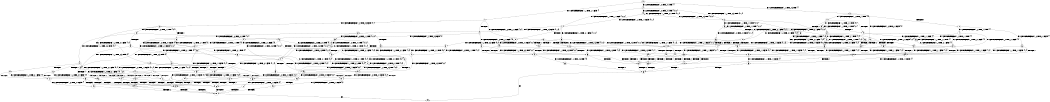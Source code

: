 digraph BCG {
size = "7, 10.5";
center = TRUE;
node [shape = circle];
0 [peripheries = 2];
0 -> 1 [label = "EX !1 !ATOMIC_EXCH_BRANCH (1, +1, TRUE, +1, 1, FALSE) !{}"];
0 -> 2 [label = "EX !2 !ATOMIC_EXCH_BRANCH (1, +0, TRUE, +0, 1, TRUE) !{}"];
0 -> 3 [label = "EX !0 !ATOMIC_EXCH_BRANCH (1, +1, TRUE, +0, 3, TRUE) !{}"];
1 -> 4 [label = "TERMINATE !1"];
1 -> 5 [label = "EX !2 !ATOMIC_EXCH_BRANCH (1, +0, TRUE, +0, 1, FALSE) !{0, 1}"];
1 -> 6 [label = "EX !0 !ATOMIC_EXCH_BRANCH (1, +1, TRUE, +0, 3, FALSE) !{0, 1}"];
2 -> 7 [label = "EX !1 !ATOMIC_EXCH_BRANCH (1, +1, TRUE, +1, 1, FALSE) !{0, 1, 2}"];
2 -> 8 [label = "EX !0 !ATOMIC_EXCH_BRANCH (1, +1, TRUE, +0, 3, TRUE) !{0, 1, 2}"];
2 -> 9 [label = "EX !2 !ATOMIC_EXCH_BRANCH (1, +0, TRUE, +0, 1, TRUE) !{0, 1, 2}"];
3 -> 10 [label = "TERMINATE !0"];
3 -> 11 [label = "EX !1 !ATOMIC_EXCH_BRANCH (1, +1, TRUE, +1, 1, TRUE) !{0}"];
3 -> 12 [label = "EX !2 !ATOMIC_EXCH_BRANCH (1, +0, TRUE, +0, 1, FALSE) !{0}"];
4 -> 13 [label = "EX !2 !ATOMIC_EXCH_BRANCH (1, +0, TRUE, +0, 1, FALSE) !{0}"];
4 -> 14 [label = "EX !0 !ATOMIC_EXCH_BRANCH (1, +1, TRUE, +0, 3, FALSE) !{0}"];
5 -> 15 [label = "TERMINATE !1"];
5 -> 16 [label = "TERMINATE !2"];
5 -> 17 [label = "EX !0 !ATOMIC_EXCH_BRANCH (1, +1, TRUE, +0, 3, TRUE) !{0, 1, 2}"];
6 -> 18 [label = "TERMINATE !1"];
6 -> 19 [label = "EX !2 !ATOMIC_EXCH_BRANCH (1, +0, TRUE, +0, 1, FALSE) !{0, 1}"];
6 -> 20 [label = "EX !0 !ATOMIC_EXCH_BRANCH (1, +0, TRUE, +1, 1, TRUE) !{0, 1}"];
7 -> 21 [label = "TERMINATE !1"];
7 -> 22 [label = "EX !0 !ATOMIC_EXCH_BRANCH (1, +1, TRUE, +0, 3, FALSE) !{0, 1, 2}"];
7 -> 23 [label = "EX !2 !ATOMIC_EXCH_BRANCH (1, +0, TRUE, +0, 1, FALSE) !{0, 1, 2}"];
8 -> 24 [label = "TERMINATE !0"];
8 -> 25 [label = "EX !1 !ATOMIC_EXCH_BRANCH (1, +1, TRUE, +1, 1, TRUE) !{0, 1, 2}"];
8 -> 26 [label = "EX !2 !ATOMIC_EXCH_BRANCH (1, +0, TRUE, +0, 1, FALSE) !{0, 1, 2}"];
9 -> 7 [label = "EX !1 !ATOMIC_EXCH_BRANCH (1, +1, TRUE, +1, 1, FALSE) !{0, 1, 2}"];
9 -> 8 [label = "EX !0 !ATOMIC_EXCH_BRANCH (1, +1, TRUE, +0, 3, TRUE) !{0, 1, 2}"];
9 -> 9 [label = "EX !2 !ATOMIC_EXCH_BRANCH (1, +0, TRUE, +0, 1, TRUE) !{0, 1, 2}"];
10 -> 27 [label = "EX !1 !ATOMIC_EXCH_BRANCH (1, +1, TRUE, +1, 1, TRUE) !{}"];
10 -> 28 [label = "EX !2 !ATOMIC_EXCH_BRANCH (1, +0, TRUE, +0, 1, FALSE) !{}"];
11 -> 29 [label = "TERMINATE !0"];
11 -> 30 [label = "EX !2 !ATOMIC_EXCH_BRANCH (1, +0, TRUE, +0, 1, FALSE) !{0, 1}"];
11 -> 31 [label = "EX !1 !ATOMIC_EXCH_BRANCH (1, +1, TRUE, +1, 1, TRUE) !{0, 1}"];
12 -> 32 [label = "TERMINATE !2"];
12 -> 33 [label = "TERMINATE !0"];
12 -> 17 [label = "EX !1 !ATOMIC_EXCH_BRANCH (1, +1, TRUE, +1, 1, FALSE) !{0, 1, 2}"];
13 -> 34 [label = "TERMINATE !2"];
13 -> 35 [label = "EX !0 !ATOMIC_EXCH_BRANCH (1, +1, TRUE, +0, 3, TRUE) !{0, 2}"];
14 -> 36 [label = "EX !2 !ATOMIC_EXCH_BRANCH (1, +0, TRUE, +0, 1, FALSE) !{0}"];
14 -> 37 [label = "EX !0 !ATOMIC_EXCH_BRANCH (1, +0, TRUE, +1, 1, TRUE) !{0}"];
15 -> 34 [label = "TERMINATE !2"];
15 -> 35 [label = "EX !0 !ATOMIC_EXCH_BRANCH (1, +1, TRUE, +0, 3, TRUE) !{0, 2}"];
16 -> 34 [label = "TERMINATE !1"];
16 -> 38 [label = "EX !0 !ATOMIC_EXCH_BRANCH (1, +1, TRUE, +0, 3, TRUE) !{0, 1}"];
17 -> 39 [label = "TERMINATE !1"];
17 -> 40 [label = "TERMINATE !2"];
17 -> 41 [label = "TERMINATE !0"];
18 -> 36 [label = "EX !2 !ATOMIC_EXCH_BRANCH (1, +0, TRUE, +0, 1, FALSE) !{0}"];
18 -> 37 [label = "EX !0 !ATOMIC_EXCH_BRANCH (1, +0, TRUE, +1, 1, TRUE) !{0}"];
19 -> 42 [label = "TERMINATE !1"];
19 -> 43 [label = "TERMINATE !2"];
19 -> 44 [label = "EX !0 !ATOMIC_EXCH_BRANCH (1, +0, TRUE, +1, 1, FALSE) !{0, 1, 2}"];
20 -> 45 [label = "TERMINATE !1"];
20 -> 46 [label = "EX !2 !ATOMIC_EXCH_BRANCH (1, +0, TRUE, +0, 1, TRUE) !{0, 1}"];
20 -> 47 [label = "EX !0 !ATOMIC_EXCH_BRANCH (1, +1, TRUE, +0, 3, TRUE) !{0, 1}"];
21 -> 48 [label = "EX !0 !ATOMIC_EXCH_BRANCH (1, +1, TRUE, +0, 3, FALSE) !{0, 2}"];
21 -> 49 [label = "EX !2 !ATOMIC_EXCH_BRANCH (1, +0, TRUE, +0, 1, FALSE) !{0, 2}"];
22 -> 50 [label = "TERMINATE !1"];
22 -> 51 [label = "EX !2 !ATOMIC_EXCH_BRANCH (1, +0, TRUE, +0, 1, FALSE) !{0, 1, 2}"];
22 -> 52 [label = "EX !0 !ATOMIC_EXCH_BRANCH (1, +0, TRUE, +1, 1, TRUE) !{0, 1, 2}"];
23 -> 15 [label = "TERMINATE !1"];
23 -> 16 [label = "TERMINATE !2"];
23 -> 17 [label = "EX !0 !ATOMIC_EXCH_BRANCH (1, +1, TRUE, +0, 3, TRUE) !{0, 1, 2}"];
24 -> 53 [label = "EX !1 !ATOMIC_EXCH_BRANCH (1, +1, TRUE, +1, 1, TRUE) !{1, 2}"];
24 -> 54 [label = "EX !2 !ATOMIC_EXCH_BRANCH (1, +0, TRUE, +0, 1, FALSE) !{1, 2}"];
25 -> 55 [label = "TERMINATE !0"];
25 -> 56 [label = "EX !2 !ATOMIC_EXCH_BRANCH (1, +0, TRUE, +0, 1, FALSE) !{0, 1, 2}"];
25 -> 25 [label = "EX !1 !ATOMIC_EXCH_BRANCH (1, +1, TRUE, +1, 1, TRUE) !{0, 1, 2}"];
26 -> 32 [label = "TERMINATE !2"];
26 -> 33 [label = "TERMINATE !0"];
26 -> 17 [label = "EX !1 !ATOMIC_EXCH_BRANCH (1, +1, TRUE, +1, 1, FALSE) !{0, 1, 2}"];
27 -> 57 [label = "EX !2 !ATOMIC_EXCH_BRANCH (1, +0, TRUE, +0, 1, FALSE) !{1}"];
27 -> 58 [label = "EX !1 !ATOMIC_EXCH_BRANCH (1, +1, TRUE, +1, 1, TRUE) !{1}"];
28 -> 59 [label = "TERMINATE !2"];
28 -> 60 [label = "EX !1 !ATOMIC_EXCH_BRANCH (1, +1, TRUE, +1, 1, FALSE) !{1, 2}"];
29 -> 57 [label = "EX !2 !ATOMIC_EXCH_BRANCH (1, +0, TRUE, +0, 1, FALSE) !{1}"];
29 -> 58 [label = "EX !1 !ATOMIC_EXCH_BRANCH (1, +1, TRUE, +1, 1, TRUE) !{1}"];
30 -> 61 [label = "TERMINATE !2"];
30 -> 62 [label = "TERMINATE !0"];
30 -> 17 [label = "EX !1 !ATOMIC_EXCH_BRANCH (1, +1, TRUE, +1, 1, FALSE) !{0, 1, 2}"];
31 -> 29 [label = "TERMINATE !0"];
31 -> 30 [label = "EX !2 !ATOMIC_EXCH_BRANCH (1, +0, TRUE, +0, 1, FALSE) !{0, 1}"];
31 -> 31 [label = "EX !1 !ATOMIC_EXCH_BRANCH (1, +1, TRUE, +1, 1, TRUE) !{0, 1}"];
32 -> 59 [label = "TERMINATE !0"];
32 -> 38 [label = "EX !1 !ATOMIC_EXCH_BRANCH (1, +1, TRUE, +1, 1, FALSE) !{0, 1}"];
33 -> 59 [label = "TERMINATE !2"];
33 -> 60 [label = "EX !1 !ATOMIC_EXCH_BRANCH (1, +1, TRUE, +1, 1, FALSE) !{1, 2}"];
34 -> 63 [label = "EX !0 !ATOMIC_EXCH_BRANCH (1, +1, TRUE, +0, 3, TRUE) !{0}"];
35 -> 64 [label = "TERMINATE !2"];
35 -> 65 [label = "TERMINATE !0"];
36 -> 66 [label = "TERMINATE !2"];
36 -> 67 [label = "EX !0 !ATOMIC_EXCH_BRANCH (1, +0, TRUE, +1, 1, FALSE) !{0, 2}"];
37 -> 68 [label = "EX !2 !ATOMIC_EXCH_BRANCH (1, +0, TRUE, +0, 1, TRUE) !{0}"];
37 -> 69 [label = "EX !0 !ATOMIC_EXCH_BRANCH (1, +1, TRUE, +0, 3, TRUE) !{0}"];
38 -> 64 [label = "TERMINATE !1"];
38 -> 70 [label = "TERMINATE !0"];
39 -> 64 [label = "TERMINATE !2"];
39 -> 65 [label = "TERMINATE !0"];
40 -> 64 [label = "TERMINATE !1"];
40 -> 70 [label = "TERMINATE !0"];
41 -> 65 [label = "TERMINATE !1"];
41 -> 70 [label = "TERMINATE !2"];
42 -> 66 [label = "TERMINATE !2"];
42 -> 67 [label = "EX !0 !ATOMIC_EXCH_BRANCH (1, +0, TRUE, +1, 1, FALSE) !{0, 2}"];
43 -> 66 [label = "TERMINATE !1"];
43 -> 71 [label = "EX !0 !ATOMIC_EXCH_BRANCH (1, +0, TRUE, +1, 1, FALSE) !{0, 1}"];
44 -> 72 [label = "TERMINATE !1"];
44 -> 73 [label = "TERMINATE !2"];
44 -> 74 [label = "TERMINATE !0"];
45 -> 68 [label = "EX !2 !ATOMIC_EXCH_BRANCH (1, +0, TRUE, +0, 1, TRUE) !{0}"];
45 -> 69 [label = "EX !0 !ATOMIC_EXCH_BRANCH (1, +1, TRUE, +0, 3, TRUE) !{0}"];
46 -> 75 [label = "TERMINATE !1"];
46 -> 76 [label = "EX !2 !ATOMIC_EXCH_BRANCH (1, +0, TRUE, +0, 1, TRUE) !{0, 1, 2}"];
46 -> 77 [label = "EX !0 !ATOMIC_EXCH_BRANCH (1, +1, TRUE, +0, 3, TRUE) !{0, 1, 2}"];
47 -> 78 [label = "TERMINATE !1"];
47 -> 79 [label = "TERMINATE !0"];
47 -> 80 [label = "EX !2 !ATOMIC_EXCH_BRANCH (1, +0, TRUE, +0, 1, FALSE) !{0, 1}"];
48 -> 81 [label = "EX !2 !ATOMIC_EXCH_BRANCH (1, +0, TRUE, +0, 1, FALSE) !{0, 2}"];
48 -> 82 [label = "EX !0 !ATOMIC_EXCH_BRANCH (1, +0, TRUE, +1, 1, TRUE) !{0, 2}"];
49 -> 34 [label = "TERMINATE !2"];
49 -> 35 [label = "EX !0 !ATOMIC_EXCH_BRANCH (1, +1, TRUE, +0, 3, TRUE) !{0, 2}"];
50 -> 81 [label = "EX !2 !ATOMIC_EXCH_BRANCH (1, +0, TRUE, +0, 1, FALSE) !{0, 2}"];
50 -> 82 [label = "EX !0 !ATOMIC_EXCH_BRANCH (1, +0, TRUE, +1, 1, TRUE) !{0, 2}"];
51 -> 42 [label = "TERMINATE !1"];
51 -> 43 [label = "TERMINATE !2"];
51 -> 44 [label = "EX !0 !ATOMIC_EXCH_BRANCH (1, +0, TRUE, +1, 1, FALSE) !{0, 1, 2}"];
52 -> 75 [label = "TERMINATE !1"];
52 -> 76 [label = "EX !2 !ATOMIC_EXCH_BRANCH (1, +0, TRUE, +0, 1, TRUE) !{0, 1, 2}"];
52 -> 77 [label = "EX !0 !ATOMIC_EXCH_BRANCH (1, +1, TRUE, +0, 3, TRUE) !{0, 1, 2}"];
53 -> 83 [label = "EX !2 !ATOMIC_EXCH_BRANCH (1, +0, TRUE, +0, 1, FALSE) !{1, 2}"];
53 -> 53 [label = "EX !1 !ATOMIC_EXCH_BRANCH (1, +1, TRUE, +1, 1, TRUE) !{1, 2}"];
54 -> 59 [label = "TERMINATE !2"];
54 -> 60 [label = "EX !1 !ATOMIC_EXCH_BRANCH (1, +1, TRUE, +1, 1, FALSE) !{1, 2}"];
55 -> 83 [label = "EX !2 !ATOMIC_EXCH_BRANCH (1, +0, TRUE, +0, 1, FALSE) !{1, 2}"];
55 -> 53 [label = "EX !1 !ATOMIC_EXCH_BRANCH (1, +1, TRUE, +1, 1, TRUE) !{1, 2}"];
56 -> 61 [label = "TERMINATE !2"];
56 -> 62 [label = "TERMINATE !0"];
56 -> 17 [label = "EX !1 !ATOMIC_EXCH_BRANCH (1, +1, TRUE, +1, 1, FALSE) !{0, 1, 2}"];
57 -> 84 [label = "TERMINATE !2"];
57 -> 60 [label = "EX !1 !ATOMIC_EXCH_BRANCH (1, +1, TRUE, +1, 1, FALSE) !{1, 2}"];
58 -> 57 [label = "EX !2 !ATOMIC_EXCH_BRANCH (1, +0, TRUE, +0, 1, FALSE) !{1}"];
58 -> 58 [label = "EX !1 !ATOMIC_EXCH_BRANCH (1, +1, TRUE, +1, 1, TRUE) !{1}"];
59 -> 85 [label = "EX !1 !ATOMIC_EXCH_BRANCH (1, +1, TRUE, +1, 1, FALSE) !{1}"];
60 -> 65 [label = "TERMINATE !1"];
60 -> 70 [label = "TERMINATE !2"];
61 -> 84 [label = "TERMINATE !0"];
61 -> 38 [label = "EX !1 !ATOMIC_EXCH_BRANCH (1, +1, TRUE, +1, 1, FALSE) !{0, 1}"];
62 -> 84 [label = "TERMINATE !2"];
62 -> 60 [label = "EX !1 !ATOMIC_EXCH_BRANCH (1, +1, TRUE, +1, 1, FALSE) !{1, 2}"];
63 -> 86 [label = "TERMINATE !0"];
64 -> 86 [label = "TERMINATE !0"];
65 -> 86 [label = "TERMINATE !2"];
66 -> 87 [label = "EX !0 !ATOMIC_EXCH_BRANCH (1, +0, TRUE, +1, 1, FALSE) !{0}"];
67 -> 88 [label = "TERMINATE !2"];
67 -> 89 [label = "TERMINATE !0"];
68 -> 90 [label = "EX !2 !ATOMIC_EXCH_BRANCH (1, +0, TRUE, +0, 1, TRUE) !{0, 2}"];
68 -> 91 [label = "EX !0 !ATOMIC_EXCH_BRANCH (1, +1, TRUE, +0, 3, TRUE) !{0, 2}"];
69 -> 92 [label = "TERMINATE !0"];
69 -> 93 [label = "EX !2 !ATOMIC_EXCH_BRANCH (1, +0, TRUE, +0, 1, FALSE) !{0}"];
70 -> 86 [label = "TERMINATE !1"];
71 -> 88 [label = "TERMINATE !1"];
71 -> 94 [label = "TERMINATE !0"];
72 -> 88 [label = "TERMINATE !2"];
72 -> 89 [label = "TERMINATE !0"];
73 -> 88 [label = "TERMINATE !1"];
73 -> 94 [label = "TERMINATE !0"];
74 -> 89 [label = "TERMINATE !1"];
74 -> 94 [label = "TERMINATE !2"];
75 -> 90 [label = "EX !2 !ATOMIC_EXCH_BRANCH (1, +0, TRUE, +0, 1, TRUE) !{0, 2}"];
75 -> 91 [label = "EX !0 !ATOMIC_EXCH_BRANCH (1, +1, TRUE, +0, 3, TRUE) !{0, 2}"];
76 -> 75 [label = "TERMINATE !1"];
76 -> 76 [label = "EX !2 !ATOMIC_EXCH_BRANCH (1, +0, TRUE, +0, 1, TRUE) !{0, 1, 2}"];
76 -> 77 [label = "EX !0 !ATOMIC_EXCH_BRANCH (1, +1, TRUE, +0, 3, TRUE) !{0, 1, 2}"];
77 -> 95 [label = "TERMINATE !1"];
77 -> 96 [label = "TERMINATE !0"];
77 -> 97 [label = "EX !2 !ATOMIC_EXCH_BRANCH (1, +0, TRUE, +0, 1, FALSE) !{0, 1, 2}"];
78 -> 92 [label = "TERMINATE !0"];
78 -> 93 [label = "EX !2 !ATOMIC_EXCH_BRANCH (1, +0, TRUE, +0, 1, FALSE) !{0}"];
79 -> 92 [label = "TERMINATE !1"];
79 -> 98 [label = "EX !2 !ATOMIC_EXCH_BRANCH (1, +0, TRUE, +0, 1, FALSE) !{1}"];
80 -> 72 [label = "TERMINATE !1"];
80 -> 73 [label = "TERMINATE !2"];
80 -> 74 [label = "TERMINATE !0"];
81 -> 66 [label = "TERMINATE !2"];
81 -> 67 [label = "EX !0 !ATOMIC_EXCH_BRANCH (1, +0, TRUE, +1, 1, FALSE) !{0, 2}"];
82 -> 90 [label = "EX !2 !ATOMIC_EXCH_BRANCH (1, +0, TRUE, +0, 1, TRUE) !{0, 2}"];
82 -> 91 [label = "EX !0 !ATOMIC_EXCH_BRANCH (1, +1, TRUE, +0, 3, TRUE) !{0, 2}"];
83 -> 84 [label = "TERMINATE !2"];
83 -> 60 [label = "EX !1 !ATOMIC_EXCH_BRANCH (1, +1, TRUE, +1, 1, FALSE) !{1, 2}"];
84 -> 85 [label = "EX !1 !ATOMIC_EXCH_BRANCH (1, +1, TRUE, +1, 1, FALSE) !{1}"];
85 -> 86 [label = "TERMINATE !1"];
86 -> 99 [label = "exit"];
87 -> 100 [label = "TERMINATE !0"];
88 -> 100 [label = "TERMINATE !0"];
89 -> 100 [label = "TERMINATE !2"];
90 -> 90 [label = "EX !2 !ATOMIC_EXCH_BRANCH (1, +0, TRUE, +0, 1, TRUE) !{0, 2}"];
90 -> 91 [label = "EX !0 !ATOMIC_EXCH_BRANCH (1, +1, TRUE, +0, 3, TRUE) !{0, 2}"];
91 -> 101 [label = "TERMINATE !0"];
91 -> 102 [label = "EX !2 !ATOMIC_EXCH_BRANCH (1, +0, TRUE, +0, 1, FALSE) !{0, 2}"];
92 -> 103 [label = "EX !2 !ATOMIC_EXCH_BRANCH (1, +0, TRUE, +0, 1, FALSE) !{}"];
93 -> 88 [label = "TERMINATE !2"];
93 -> 89 [label = "TERMINATE !0"];
94 -> 100 [label = "TERMINATE !1"];
95 -> 101 [label = "TERMINATE !0"];
95 -> 102 [label = "EX !2 !ATOMIC_EXCH_BRANCH (1, +0, TRUE, +0, 1, FALSE) !{0, 2}"];
96 -> 101 [label = "TERMINATE !1"];
96 -> 104 [label = "EX !2 !ATOMIC_EXCH_BRANCH (1, +0, TRUE, +0, 1, FALSE) !{1, 2}"];
97 -> 72 [label = "TERMINATE !1"];
97 -> 73 [label = "TERMINATE !2"];
97 -> 74 [label = "TERMINATE !0"];
98 -> 89 [label = "TERMINATE !1"];
98 -> 94 [label = "TERMINATE !2"];
100 -> 99 [label = "exit"];
101 -> 105 [label = "EX !2 !ATOMIC_EXCH_BRANCH (1, +0, TRUE, +0, 1, FALSE) !{2}"];
102 -> 88 [label = "TERMINATE !2"];
102 -> 89 [label = "TERMINATE !0"];
103 -> 100 [label = "TERMINATE !2"];
104 -> 89 [label = "TERMINATE !1"];
104 -> 94 [label = "TERMINATE !2"];
105 -> 100 [label = "TERMINATE !2"];
}
